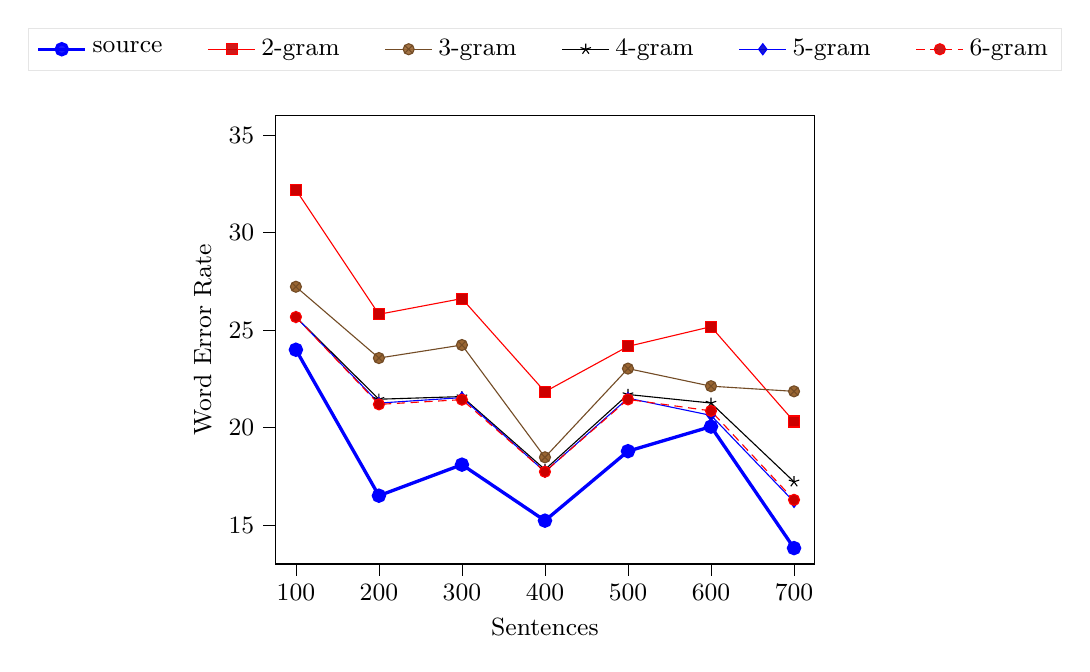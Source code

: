 \begin{tikzpicture}
\small
\begin{axis}[
    legend style={
	at={(0.5,1.1)},
	anchor=south,
	legend columns=-1,
	/tikz/every even column/.append style={column sep=0.5cm}
},
legend style={fill opacity=0.9, draw opacity=1, text opacity=1, draw=white!90.0!black},
tick align=outside,
tick pos=left,
x grid style={white!69.02!black},
xlabel={Sentences},
xmin=75, xmax=725,
xtick style={color=black},
y grid style={white!69.02!black},
ylabel={Word Error Rate},
ymin=13, ymax=36,
ytick style={color=black}
]
\addplot [blue, very thick, mark=*]
table {
100 23.99
200 16.502
300 18.095
400 15.222
500 18.786
600 20.046
700 13.814
};
\addlegendentry{source}
   \addplot 
    table {
    
100 32.194
200 25.809
300 26.614
400 21.836
500 24.162
600 25.173
700 20.309

    };
    \addlegendentry{2-gram}
    

    \addplot 
    table {
    
100 27.222
200 23.564
300 24.233
400 18.472
500 23.023
600 22.12
700 21.856

    };
    \addlegendentry{3-gram}
    

    \addplot 
    table {
    
100 25.668
200 21.452
300 21.587
400 17.845
500 21.695
600 21.256
700 17.216

    };
    \addlegendentry{4-gram}
    

    \addplot 
    table {
    
100 25.668
200 21.254
300 21.534
400 17.731
500 21.505
600 20.622
700 16.186

    };
    \addlegendentry{5-gram}
    

    \addplot 
    table {
    
100 25.668
200 21.188
300 21.429
400 17.731
500 21.442
600 20.852
700 16.289

    };
    \addlegendentry{6-gram}
    
\iffalse
    \addplot 
    table {
    
100 32.194
200 25.809
300 26.614
400 21.836
500 24.162
600 25.173
700 20.309

    };
    \addlegendentry{12-gram}
\fi
\end{axis}
\end{tikzpicture}
